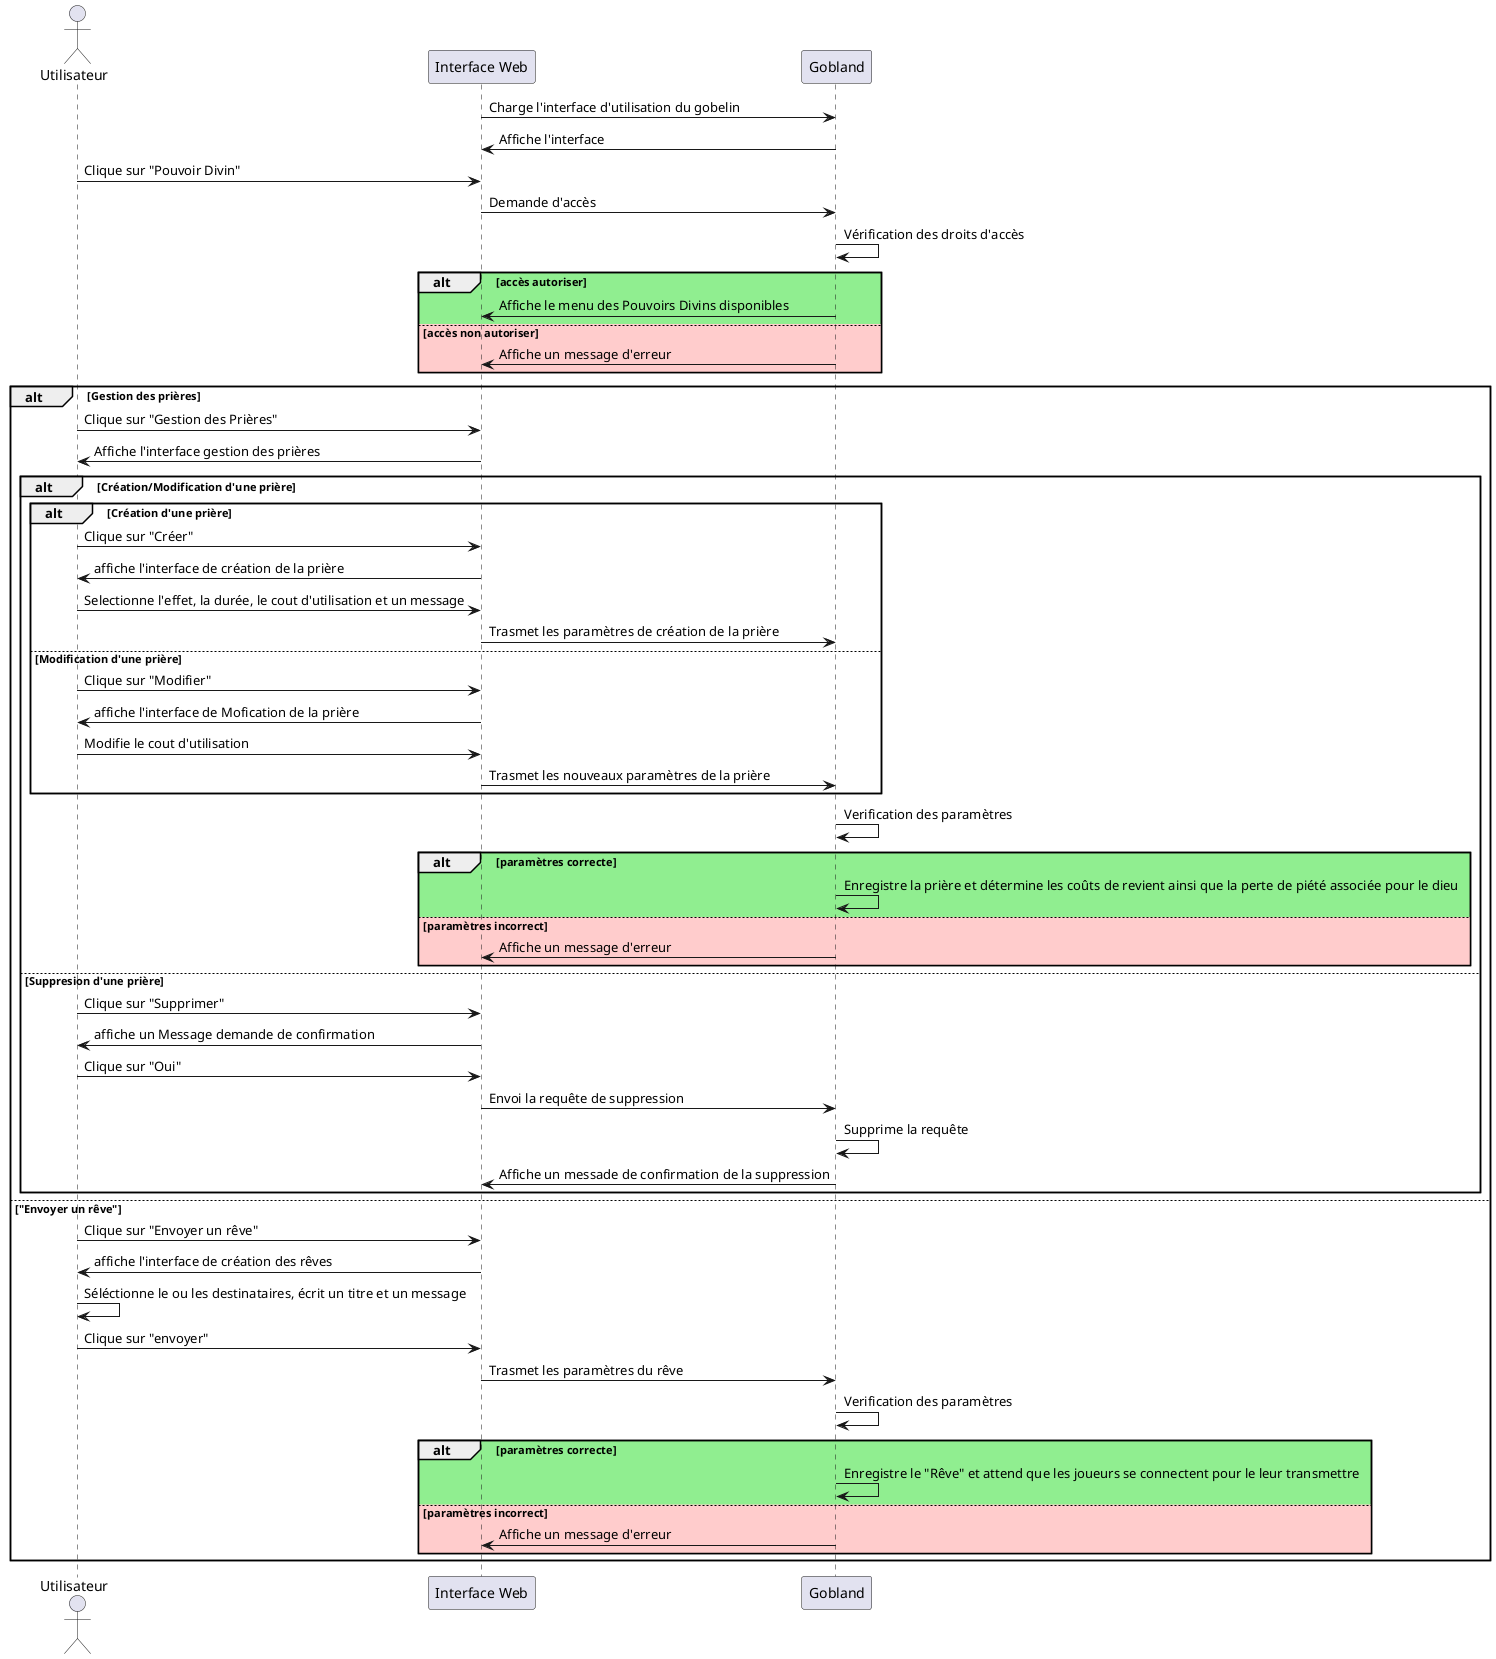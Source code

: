 @startuml action_gobelin_sequence

actor Utilisateur
participant "Interface Web" as UI
participant "Gobland" as System

UI -> System : Charge l'interface d'utilisation du gobelin
System -> UI : Affiche l'interface

Utilisateur -> UI : Clique sur "Pouvoir Divin"
UI -> System : Demande d'accès
System -> System : Vérification des droits d'accès

alt #lightgreen accès autoriser
    System -> UI : Affiche le menu des Pouvoirs Divins disponibles
else #FFCCCC accès non autoriser
    System -> UI : Affiche un message d'erreur
end


alt Gestion des prières
    Utilisateur -> UI : Clique sur "Gestion des Prières"
    UI -> Utilisateur : Affiche l'interface gestion des prières
        alt Création/Modification d'une prière
            alt Création d'une prière
                Utilisateur -> UI : Clique sur "Créer"
                UI -> Utilisateur : affiche l'interface de création de la prière
                Utilisateur -> UI : Selectionne l'effet, la durée, le cout d'utilisation et un message
                UI -> System : Trasmet les paramètres de création de la prière 
            else Modification d'une prière
                Utilisateur -> UI : Clique sur "Modifier"
                UI -> Utilisateur : affiche l'interface de Mofication de la prière
                Utilisateur -> UI : Modifie le cout d'utilisation
                UI -> System : Trasmet les nouveaux paramètres de la prière 
            end
                System -> System : Verification des paramètres
                alt #lightgreen paramètres correcte
                    System -> System :Enregistre la prière et détermine les coûts de revient ainsi que la perte de piété associée pour le dieu
                else #FFCCCC paramètres incorrect
                    System -> UI : Affiche un message d'erreur
                end
        else Suppresion d'une prière
             Utilisateur -> UI : Clique sur "Supprimer"
            UI -> Utilisateur : affiche un Message demande de confirmation
            Utilisateur -> UI : Clique sur "Oui"
            UI -> System : Envoi la requête de suppression
            System -> System : Supprime la requête
            System -> UI :Affiche un messade de confirmation de la suppression
        end

else "Envoyer un rêve"
    Utilisateur -> UI : Clique sur "Envoyer un rêve"
    UI -> Utilisateur : affiche l'interface de création des rêves
    Utilisateur -> Utilisateur : Séléctionne le ou les destinataires, écrit un titre et un message
    Utilisateur -> UI : Clique sur "envoyer"
    UI -> System : Trasmet les paramètres du rêve
    System -> System : Verification des paramètres
    alt #lightgreen paramètres correcte
        System -> System :Enregistre le "Rêve" et attend que les joueurs se connectent pour le leur transmettre
    else #FFCCCC paramètres incorrect
        System -> UI : Affiche un message d'erreur
    end
end
@enduml